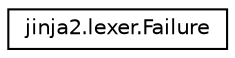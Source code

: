 digraph "Graphical Class Hierarchy"
{
 // LATEX_PDF_SIZE
  edge [fontname="Helvetica",fontsize="10",labelfontname="Helvetica",labelfontsize="10"];
  node [fontname="Helvetica",fontsize="10",shape=record];
  rankdir="LR";
  Node0 [label="jinja2.lexer.Failure",height=0.2,width=0.4,color="black", fillcolor="white", style="filled",URL="$classjinja2_1_1lexer_1_1Failure.html",tooltip=" "];
}
